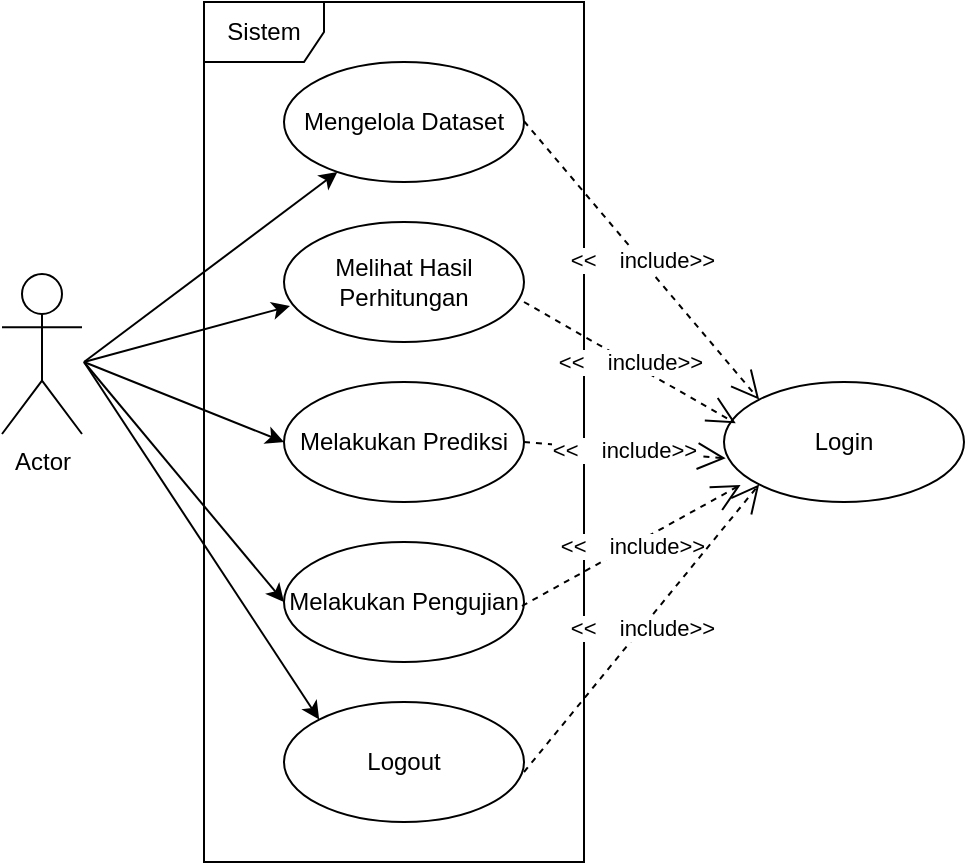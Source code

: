 <mxfile version="24.4.8" type="github" pages="8">
  <diagram id="-I1HoAY3Ckjs4-hwfOFP" name="USE CASE">
    <mxGraphModel dx="1114" dy="686" grid="1" gridSize="10" guides="1" tooltips="1" connect="1" arrows="1" fold="1" page="1" pageScale="1" pageWidth="850" pageHeight="1100" math="0" shadow="0">
      <root>
        <mxCell id="0" />
        <mxCell id="1" parent="0" />
        <mxCell id="XQFFS4-z-xIEc-lus9Jz-1" style="edgeStyle=none;rounded=0;orthogonalLoop=1;jettySize=auto;html=1;" edge="1" parent="1" target="XQFFS4-z-xIEc-lus9Jz-10">
          <mxGeometry relative="1" as="geometry">
            <mxPoint x="220" y="190" as="sourcePoint" />
          </mxGeometry>
        </mxCell>
        <mxCell id="XQFFS4-z-xIEc-lus9Jz-2" style="edgeStyle=none;rounded=0;orthogonalLoop=1;jettySize=auto;html=1;entryX=0;entryY=0.5;entryDx=0;entryDy=0;" edge="1" parent="1" target="XQFFS4-z-xIEc-lus9Jz-12">
          <mxGeometry relative="1" as="geometry">
            <mxPoint x="220" y="190" as="sourcePoint" />
          </mxGeometry>
        </mxCell>
        <mxCell id="XQFFS4-z-xIEc-lus9Jz-3" style="edgeStyle=none;rounded=0;orthogonalLoop=1;jettySize=auto;html=1;entryX=0;entryY=0.5;entryDx=0;entryDy=0;" edge="1" parent="1" target="XQFFS4-z-xIEc-lus9Jz-13">
          <mxGeometry relative="1" as="geometry">
            <mxPoint x="220" y="190" as="sourcePoint" />
          </mxGeometry>
        </mxCell>
        <mxCell id="XQFFS4-z-xIEc-lus9Jz-4" style="edgeStyle=none;rounded=0;orthogonalLoop=1;jettySize=auto;html=1;entryX=0;entryY=0;entryDx=0;entryDy=0;" edge="1" parent="1" target="XQFFS4-z-xIEc-lus9Jz-14">
          <mxGeometry relative="1" as="geometry">
            <mxPoint x="220" y="190" as="sourcePoint" />
          </mxGeometry>
        </mxCell>
        <mxCell id="XQFFS4-z-xIEc-lus9Jz-6" value="Actor" style="shape=umlActor;verticalLabelPosition=bottom;verticalAlign=top;html=1;outlineConnect=0;" vertex="1" parent="1">
          <mxGeometry x="179" y="146" width="40" height="80" as="geometry" />
        </mxCell>
        <mxCell id="XQFFS4-z-xIEc-lus9Jz-10" value="Mengelola Dataset" style="ellipse;whiteSpace=wrap;html=1;" vertex="1" parent="1">
          <mxGeometry x="320" y="40" width="120" height="60" as="geometry" />
        </mxCell>
        <mxCell id="XQFFS4-z-xIEc-lus9Jz-11" value="Melihat Hasil Perhitungan" style="ellipse;whiteSpace=wrap;html=1;" vertex="1" parent="1">
          <mxGeometry x="320" y="120" width="120" height="60" as="geometry" />
        </mxCell>
        <mxCell id="XQFFS4-z-xIEc-lus9Jz-12" value="Melakukan Prediksi" style="ellipse;whiteSpace=wrap;html=1;" vertex="1" parent="1">
          <mxGeometry x="320" y="200" width="120" height="60" as="geometry" />
        </mxCell>
        <mxCell id="XQFFS4-z-xIEc-lus9Jz-13" value="Melakukan Pengujian" style="ellipse;whiteSpace=wrap;html=1;" vertex="1" parent="1">
          <mxGeometry x="320" y="280" width="120" height="60" as="geometry" />
        </mxCell>
        <mxCell id="XQFFS4-z-xIEc-lus9Jz-14" value="Logout" style="ellipse;whiteSpace=wrap;html=1;" vertex="1" parent="1">
          <mxGeometry x="320" y="360" width="120" height="60" as="geometry" />
        </mxCell>
        <mxCell id="XQFFS4-z-xIEc-lus9Jz-15" style="edgeStyle=none;rounded=0;orthogonalLoop=1;jettySize=auto;html=1;entryX=0.025;entryY=0.7;entryDx=0;entryDy=0;entryPerimeter=0;" edge="1" parent="1" target="XQFFS4-z-xIEc-lus9Jz-11">
          <mxGeometry relative="1" as="geometry">
            <mxPoint x="220" y="190" as="sourcePoint" />
          </mxGeometry>
        </mxCell>
        <mxCell id="XQFFS4-z-xIEc-lus9Jz-17" value="Login" style="ellipse;whiteSpace=wrap;html=1;" vertex="1" parent="1">
          <mxGeometry x="540" y="200" width="120" height="60" as="geometry" />
        </mxCell>
        <mxCell id="XQFFS4-z-xIEc-lus9Jz-18" value="Sistem" style="shape=umlFrame;whiteSpace=wrap;html=1;pointerEvents=0;" vertex="1" parent="1">
          <mxGeometry x="280" y="10" width="190" height="430" as="geometry" />
        </mxCell>
        <mxCell id="XQFFS4-z-xIEc-lus9Jz-19" value="&amp;lt;&amp;lt;&lt;span style=&quot;white-space: pre;&quot;&gt;&#x9;&lt;/span&gt;include&amp;gt;&amp;gt;" style="endArrow=open;endSize=12;dashed=1;html=1;rounded=0;entryX=0;entryY=0;entryDx=0;entryDy=0;" edge="1" parent="1" target="XQFFS4-z-xIEc-lus9Jz-17">
          <mxGeometry width="160" relative="1" as="geometry">
            <mxPoint x="440" y="69.58" as="sourcePoint" />
            <mxPoint x="600" y="69.58" as="targetPoint" />
          </mxGeometry>
        </mxCell>
        <mxCell id="XQFFS4-z-xIEc-lus9Jz-20" value="&amp;lt;&amp;lt;&lt;span style=&quot;white-space: pre;&quot;&gt;&#x9;&lt;/span&gt;include&amp;gt;&amp;gt;" style="endArrow=open;endSize=12;dashed=1;html=1;rounded=0;entryX=0.049;entryY=0.344;entryDx=0;entryDy=0;entryPerimeter=0;" edge="1" parent="1" target="XQFFS4-z-xIEc-lus9Jz-17">
          <mxGeometry width="160" relative="1" as="geometry">
            <mxPoint x="440" y="160" as="sourcePoint" />
            <mxPoint x="585" y="319.42" as="targetPoint" />
          </mxGeometry>
        </mxCell>
        <mxCell id="XQFFS4-z-xIEc-lus9Jz-21" value="&amp;lt;&amp;lt;&lt;span style=&quot;white-space: pre;&quot;&gt;&#x9;&lt;/span&gt;include&amp;gt;&amp;gt;" style="endArrow=open;endSize=12;dashed=1;html=1;rounded=0;entryX=0.007;entryY=0.636;entryDx=0;entryDy=0;entryPerimeter=0;" edge="1" parent="1" target="XQFFS4-z-xIEc-lus9Jz-17">
          <mxGeometry width="160" relative="1" as="geometry">
            <mxPoint x="440" y="230" as="sourcePoint" />
            <mxPoint x="556" y="317" as="targetPoint" />
          </mxGeometry>
        </mxCell>
        <mxCell id="XQFFS4-z-xIEc-lus9Jz-22" value="&amp;lt;&amp;lt;&lt;span style=&quot;white-space: pre;&quot;&gt;&#x9;&lt;/span&gt;include&amp;gt;&amp;gt;" style="endArrow=open;endSize=12;dashed=1;html=1;rounded=0;entryX=0.069;entryY=0.858;entryDx=0;entryDy=0;entryPerimeter=0;" edge="1" parent="1" target="XQFFS4-z-xIEc-lus9Jz-17">
          <mxGeometry width="160" relative="1" as="geometry">
            <mxPoint x="439" y="312" as="sourcePoint" />
            <mxPoint x="550" y="346" as="targetPoint" />
          </mxGeometry>
        </mxCell>
        <mxCell id="XQFFS4-z-xIEc-lus9Jz-23" value="&amp;lt;&amp;lt;&lt;span style=&quot;white-space: pre;&quot;&gt;&#x9;&lt;/span&gt;include&amp;gt;&amp;gt;" style="endArrow=open;endSize=12;dashed=1;html=1;rounded=0;entryX=0;entryY=1;entryDx=0;entryDy=0;" edge="1" parent="1" target="XQFFS4-z-xIEc-lus9Jz-17">
          <mxGeometry width="160" relative="1" as="geometry">
            <mxPoint x="440" y="395" as="sourcePoint" />
            <mxPoint x="559" y="360" as="targetPoint" />
          </mxGeometry>
        </mxCell>
      </root>
    </mxGraphModel>
  </diagram>
  <diagram id="G56Ov8Fks9qaqwVjDq04" name="Activity Dataset">
    <mxGraphModel dx="1354" dy="686" grid="1" gridSize="10" guides="1" tooltips="1" connect="1" arrows="1" fold="1" page="1" pageScale="1" pageWidth="850" pageHeight="1100" math="0" shadow="0">
      <root>
        <mxCell id="0" />
        <mxCell id="1" parent="0" />
        <mxCell id="SdE2yzBLfwj23oEHZqF_-1" value="Admin" style="swimlane;whiteSpace=wrap" vertex="1" parent="1">
          <mxGeometry x="160.5" y="128" width="199.5" height="392" as="geometry">
            <mxRectangle x="164.5" y="128" width="90" height="30" as="alternateBounds" />
          </mxGeometry>
        </mxCell>
        <mxCell id="SdE2yzBLfwj23oEHZqF_-2" value="" style="ellipse;shape=startState;fillColor=#000000;strokeColor=#ff0000;" vertex="1" parent="SdE2yzBLfwj23oEHZqF_-1">
          <mxGeometry x="100" y="40" width="30" height="30" as="geometry" />
        </mxCell>
        <mxCell id="SdE2yzBLfwj23oEHZqF_-3" value="" style="edgeStyle=elbowEdgeStyle;elbow=horizontal;verticalAlign=bottom;endArrow=open;endSize=8;strokeColor=#FF0000;endFill=1;rounded=0" edge="1" parent="SdE2yzBLfwj23oEHZqF_-1" source="SdE2yzBLfwj23oEHZqF_-2" target="SdE2yzBLfwj23oEHZqF_-4">
          <mxGeometry x="100" y="40" as="geometry">
            <mxPoint x="115" y="110" as="targetPoint" />
          </mxGeometry>
        </mxCell>
        <mxCell id="SdE2yzBLfwj23oEHZqF_-4" value="Masuk ke &#xa;halaman admin" style="" vertex="1" parent="SdE2yzBLfwj23oEHZqF_-1">
          <mxGeometry x="60" y="110" width="110" height="50" as="geometry" />
        </mxCell>
        <mxCell id="SdE2yzBLfwj23oEHZqF_-5" value="Masuk Menu&#xa;Dataset" style="" vertex="1" parent="SdE2yzBLfwj23oEHZqF_-1">
          <mxGeometry x="60" y="220" width="110" height="50" as="geometry" />
        </mxCell>
        <mxCell id="SdE2yzBLfwj23oEHZqF_-6" value="Input Dataset" style="" vertex="1" parent="SdE2yzBLfwj23oEHZqF_-1">
          <mxGeometry x="60" y="325" width="110" height="50" as="geometry" />
        </mxCell>
        <mxCell id="SdE2yzBLfwj23oEHZqF_-7" value="" style="endArrow=open;strokeColor=#FF0000;endFill=1;rounded=0" edge="1" parent="SdE2yzBLfwj23oEHZqF_-1" source="SdE2yzBLfwj23oEHZqF_-5" target="SdE2yzBLfwj23oEHZqF_-6">
          <mxGeometry relative="1" as="geometry" />
        </mxCell>
        <mxCell id="SdE2yzBLfwj23oEHZqF_-8" value="Sistem" style="swimlane;whiteSpace=wrap" vertex="1" parent="1">
          <mxGeometry x="360" y="128" width="199.5" height="392" as="geometry">
            <mxRectangle x="164.5" y="128" width="90" height="30" as="alternateBounds" />
          </mxGeometry>
        </mxCell>
        <mxCell id="SdE2yzBLfwj23oEHZqF_-9" value="Menampilkan&#xa;halaman dashboard" style="" vertex="1" parent="SdE2yzBLfwj23oEHZqF_-8">
          <mxGeometry x="60" y="110" width="110" height="50" as="geometry" />
        </mxCell>
        <mxCell id="SdE2yzBLfwj23oEHZqF_-10" value="menampilkan data &#xa;dataset terinput" style="" vertex="1" parent="SdE2yzBLfwj23oEHZqF_-8">
          <mxGeometry x="65" y="232" width="110" height="50" as="geometry" />
        </mxCell>
        <mxCell id="SdE2yzBLfwj23oEHZqF_-11" value="" style="endArrow=open;strokeColor=#FF0000;endFill=1;rounded=0" edge="1" parent="SdE2yzBLfwj23oEHZqF_-8" source="SdE2yzBLfwj23oEHZqF_-10">
          <mxGeometry relative="1" as="geometry">
            <mxPoint x="120" y="332" as="targetPoint" />
          </mxGeometry>
        </mxCell>
        <mxCell id="SdE2yzBLfwj23oEHZqF_-12" value="" style="ellipse;html=1;shape=endState;fillColor=#000000;strokeColor=#ff0000;" vertex="1" parent="SdE2yzBLfwj23oEHZqF_-8">
          <mxGeometry x="110" y="337" width="20" height="20" as="geometry" />
        </mxCell>
        <mxCell id="SdE2yzBLfwj23oEHZqF_-13" value="" style="endArrow=open;strokeColor=#FF0000;endFill=1;rounded=0;entryX=0.5;entryY=0;entryDx=0;entryDy=0;" edge="1" parent="1" target="SdE2yzBLfwj23oEHZqF_-5">
          <mxGeometry relative="1" as="geometry">
            <mxPoint x="480" y="290" as="sourcePoint" />
            <mxPoint x="260" y="310" as="targetPoint" />
            <Array as="points">
              <mxPoint x="480" y="320" />
              <mxPoint x="276" y="320" />
            </Array>
          </mxGeometry>
        </mxCell>
        <mxCell id="SdE2yzBLfwj23oEHZqF_-14" value="" style="edgeStyle=elbowEdgeStyle;elbow=horizontal;verticalAlign=bottom;endArrow=open;endSize=8;strokeColor=#FF0000;endFill=1;rounded=0;exitX=1.006;exitY=0.432;exitDx=0;exitDy=0;exitPerimeter=0;entryX=0;entryY=0.44;entryDx=0;entryDy=0;entryPerimeter=0;" edge="1" parent="1">
          <mxGeometry x="100" y="40" as="geometry">
            <mxPoint x="420" y="261" as="targetPoint" />
            <mxPoint x="331.16" y="260.6" as="sourcePoint" />
          </mxGeometry>
        </mxCell>
        <mxCell id="SdE2yzBLfwj23oEHZqF_-15" value="" style="endArrow=open;strokeColor=#FF0000;endFill=1;rounded=0;exitX=1.01;exitY=0.534;exitDx=0;exitDy=0;entryX=0;entryY=0.5;entryDx=0;entryDy=0;exitPerimeter=0;" edge="1" parent="1" source="SdE2yzBLfwj23oEHZqF_-6" target="SdE2yzBLfwj23oEHZqF_-10">
          <mxGeometry relative="1" as="geometry">
            <mxPoint x="285.5" y="408" as="sourcePoint" />
            <mxPoint x="285.5" y="463" as="targetPoint" />
            <Array as="points">
              <mxPoint x="400" y="480" />
              <mxPoint x="400" y="385" />
            </Array>
          </mxGeometry>
        </mxCell>
      </root>
    </mxGraphModel>
  </diagram>
  <diagram name="Activity Perhitungan" id="qkkkA7OwBt-u5T4HLzOf">
    <mxGraphModel dx="1128" dy="572" grid="1" gridSize="10" guides="1" tooltips="1" connect="1" arrows="1" fold="1" page="1" pageScale="1" pageWidth="850" pageHeight="1100" math="0" shadow="0">
      <root>
        <mxCell id="4bBWjOUro-sY2pXZo99H-0" />
        <mxCell id="4bBWjOUro-sY2pXZo99H-1" parent="4bBWjOUro-sY2pXZo99H-0" />
        <mxCell id="4bBWjOUro-sY2pXZo99H-2" value="Admin" style="swimlane;whiteSpace=wrap" vertex="1" parent="4bBWjOUro-sY2pXZo99H-1">
          <mxGeometry x="160.5" y="128" width="199.5" height="352" as="geometry">
            <mxRectangle x="164.5" y="128" width="90" height="30" as="alternateBounds" />
          </mxGeometry>
        </mxCell>
        <mxCell id="4bBWjOUro-sY2pXZo99H-3" value="" style="ellipse;shape=startState;fillColor=#000000;strokeColor=#ff0000;" vertex="1" parent="4bBWjOUro-sY2pXZo99H-2">
          <mxGeometry x="100" y="40" width="30" height="30" as="geometry" />
        </mxCell>
        <mxCell id="4bBWjOUro-sY2pXZo99H-4" value="" style="edgeStyle=elbowEdgeStyle;elbow=horizontal;verticalAlign=bottom;endArrow=open;endSize=8;strokeColor=#FF0000;endFill=1;rounded=0" edge="1" parent="4bBWjOUro-sY2pXZo99H-2" source="4bBWjOUro-sY2pXZo99H-3" target="4bBWjOUro-sY2pXZo99H-5">
          <mxGeometry x="100" y="40" as="geometry">
            <mxPoint x="115" y="110" as="targetPoint" />
          </mxGeometry>
        </mxCell>
        <mxCell id="4bBWjOUro-sY2pXZo99H-5" value="Masuk ke &#xa;halaman admin" style="" vertex="1" parent="4bBWjOUro-sY2pXZo99H-2">
          <mxGeometry x="60" y="110" width="110" height="50" as="geometry" />
        </mxCell>
        <mxCell id="4bBWjOUro-sY2pXZo99H-7" value="Masuk Menu&#xa;Perhitungan" style="" vertex="1" parent="4bBWjOUro-sY2pXZo99H-2">
          <mxGeometry x="60" y="222" width="110" height="50" as="geometry" />
        </mxCell>
        <mxCell id="4bBWjOUro-sY2pXZo99H-9" value="Sistem" style="swimlane;whiteSpace=wrap" vertex="1" parent="4bBWjOUro-sY2pXZo99H-1">
          <mxGeometry x="360" y="128" width="199.5" height="352" as="geometry">
            <mxRectangle x="164.5" y="128" width="90" height="30" as="alternateBounds" />
          </mxGeometry>
        </mxCell>
        <mxCell id="4bBWjOUro-sY2pXZo99H-10" value="Menampilkan&#xa;halaman dashboard" style="" vertex="1" parent="4bBWjOUro-sY2pXZo99H-9">
          <mxGeometry x="60" y="110" width="110" height="50" as="geometry" />
        </mxCell>
        <mxCell id="4bBWjOUro-sY2pXZo99H-11" value="menampilkan data &#xa;dataset terinput" style="" vertex="1" parent="4bBWjOUro-sY2pXZo99H-9">
          <mxGeometry x="65" y="222" width="110" height="50" as="geometry" />
        </mxCell>
        <mxCell id="4bBWjOUro-sY2pXZo99H-12" value="" style="endArrow=open;strokeColor=#FF0000;endFill=1;rounded=0" edge="1" parent="4bBWjOUro-sY2pXZo99H-9" source="4bBWjOUro-sY2pXZo99H-11">
          <mxGeometry relative="1" as="geometry">
            <mxPoint x="120" y="304" as="targetPoint" />
          </mxGeometry>
        </mxCell>
        <mxCell id="4bBWjOUro-sY2pXZo99H-13" value="" style="ellipse;html=1;shape=endState;fillColor=#000000;strokeColor=#ff0000;" vertex="1" parent="4bBWjOUro-sY2pXZo99H-9">
          <mxGeometry x="110" y="309" width="20" height="20" as="geometry" />
        </mxCell>
        <mxCell id="hvT4ZINjaYkxMhEl7d4s-0" value="" style="edgeStyle=elbowEdgeStyle;elbow=horizontal;verticalAlign=bottom;endArrow=open;endSize=8;strokeColor=#FF0000;endFill=1;rounded=0;exitX=1;exitY=0.5;exitDx=0;exitDy=0;entryX=0;entryY=0.44;entryDx=0;entryDy=0;entryPerimeter=0;" edge="1" parent="4bBWjOUro-sY2pXZo99H-9" source="4bBWjOUro-sY2pXZo99H-7">
          <mxGeometry x="-260" y="-88" as="geometry">
            <mxPoint x="64.84" y="247.06" as="targetPoint" />
            <mxPoint x="-24.0" y="246.66" as="sourcePoint" />
          </mxGeometry>
        </mxCell>
        <mxCell id="4bBWjOUro-sY2pXZo99H-14" value="" style="endArrow=open;strokeColor=#FF0000;endFill=1;rounded=0;entryX=0.5;entryY=0;entryDx=0;entryDy=0;" edge="1" parent="4bBWjOUro-sY2pXZo99H-1">
          <mxGeometry relative="1" as="geometry">
            <mxPoint x="480" y="290" as="sourcePoint" />
            <mxPoint x="275.5" y="348" as="targetPoint" />
            <Array as="points">
              <mxPoint x="480" y="320" />
              <mxPoint x="276" y="320" />
            </Array>
          </mxGeometry>
        </mxCell>
        <mxCell id="4bBWjOUro-sY2pXZo99H-15" value="" style="edgeStyle=elbowEdgeStyle;elbow=horizontal;verticalAlign=bottom;endArrow=open;endSize=8;strokeColor=#FF0000;endFill=1;rounded=0;exitX=1.006;exitY=0.432;exitDx=0;exitDy=0;exitPerimeter=0;entryX=0;entryY=0.44;entryDx=0;entryDy=0;entryPerimeter=0;" edge="1" parent="4bBWjOUro-sY2pXZo99H-1">
          <mxGeometry x="100" y="40" as="geometry">
            <mxPoint x="420" y="261" as="targetPoint" />
            <mxPoint x="331.16" y="260.6" as="sourcePoint" />
          </mxGeometry>
        </mxCell>
      </root>
    </mxGraphModel>
  </diagram>
  <diagram name="Activity Prediksi" id="muwt4uI_w8J_vjEaADBg">
    <mxGraphModel dx="1354" dy="686" grid="1" gridSize="10" guides="1" tooltips="1" connect="1" arrows="1" fold="1" page="1" pageScale="1" pageWidth="850" pageHeight="1100" math="0" shadow="0">
      <root>
        <mxCell id="szD8IzGI-gbUFyGMUZFk-0" />
        <mxCell id="szD8IzGI-gbUFyGMUZFk-1" parent="szD8IzGI-gbUFyGMUZFk-0" />
        <mxCell id="szD8IzGI-gbUFyGMUZFk-2" value="Admin" style="swimlane;whiteSpace=wrap" vertex="1" parent="szD8IzGI-gbUFyGMUZFk-1">
          <mxGeometry x="160.5" y="128" width="199.5" height="392" as="geometry">
            <mxRectangle x="164.5" y="128" width="90" height="30" as="alternateBounds" />
          </mxGeometry>
        </mxCell>
        <mxCell id="szD8IzGI-gbUFyGMUZFk-3" value="" style="ellipse;shape=startState;fillColor=#000000;strokeColor=#ff0000;" vertex="1" parent="szD8IzGI-gbUFyGMUZFk-2">
          <mxGeometry x="100" y="40" width="30" height="30" as="geometry" />
        </mxCell>
        <mxCell id="szD8IzGI-gbUFyGMUZFk-4" value="" style="edgeStyle=elbowEdgeStyle;elbow=horizontal;verticalAlign=bottom;endArrow=open;endSize=8;strokeColor=#FF0000;endFill=1;rounded=0" edge="1" parent="szD8IzGI-gbUFyGMUZFk-2" source="szD8IzGI-gbUFyGMUZFk-3" target="szD8IzGI-gbUFyGMUZFk-5">
          <mxGeometry x="100" y="40" as="geometry">
            <mxPoint x="115" y="110" as="targetPoint" />
          </mxGeometry>
        </mxCell>
        <mxCell id="szD8IzGI-gbUFyGMUZFk-5" value="Masuk ke &#xa;halaman admin" style="" vertex="1" parent="szD8IzGI-gbUFyGMUZFk-2">
          <mxGeometry x="60" y="110" width="110" height="50" as="geometry" />
        </mxCell>
        <mxCell id="szD8IzGI-gbUFyGMUZFk-6" value="Masuk Menu&#xa;Prediksi" style="" vertex="1" parent="szD8IzGI-gbUFyGMUZFk-2">
          <mxGeometry x="60" y="220" width="110" height="50" as="geometry" />
        </mxCell>
        <mxCell id="szD8IzGI-gbUFyGMUZFk-7" value="Input Periode" style="" vertex="1" parent="szD8IzGI-gbUFyGMUZFk-2">
          <mxGeometry x="60" y="325" width="110" height="50" as="geometry" />
        </mxCell>
        <mxCell id="szD8IzGI-gbUFyGMUZFk-8" value="" style="endArrow=open;strokeColor=#FF0000;endFill=1;rounded=0" edge="1" parent="szD8IzGI-gbUFyGMUZFk-2" source="szD8IzGI-gbUFyGMUZFk-6" target="szD8IzGI-gbUFyGMUZFk-7">
          <mxGeometry relative="1" as="geometry" />
        </mxCell>
        <mxCell id="szD8IzGI-gbUFyGMUZFk-9" value="Sistem" style="swimlane;whiteSpace=wrap" vertex="1" parent="szD8IzGI-gbUFyGMUZFk-1">
          <mxGeometry x="360" y="128" width="199.5" height="392" as="geometry">
            <mxRectangle x="164.5" y="128" width="90" height="30" as="alternateBounds" />
          </mxGeometry>
        </mxCell>
        <mxCell id="szD8IzGI-gbUFyGMUZFk-10" value="Menampilkan&#xa;halaman dashboard" style="" vertex="1" parent="szD8IzGI-gbUFyGMUZFk-9">
          <mxGeometry x="60" y="110" width="110" height="50" as="geometry" />
        </mxCell>
        <mxCell id="szD8IzGI-gbUFyGMUZFk-11" value="Menampilkan&#xa;Hasil Prediksi" style="" vertex="1" parent="szD8IzGI-gbUFyGMUZFk-9">
          <mxGeometry x="65" y="232" width="110" height="50" as="geometry" />
        </mxCell>
        <mxCell id="szD8IzGI-gbUFyGMUZFk-12" value="" style="endArrow=open;strokeColor=#FF0000;endFill=1;rounded=0" edge="1" parent="szD8IzGI-gbUFyGMUZFk-9" source="szD8IzGI-gbUFyGMUZFk-11">
          <mxGeometry relative="1" as="geometry">
            <mxPoint x="120" y="332" as="targetPoint" />
          </mxGeometry>
        </mxCell>
        <mxCell id="szD8IzGI-gbUFyGMUZFk-13" value="" style="ellipse;html=1;shape=endState;fillColor=#000000;strokeColor=#ff0000;" vertex="1" parent="szD8IzGI-gbUFyGMUZFk-9">
          <mxGeometry x="110" y="337" width="20" height="20" as="geometry" />
        </mxCell>
        <mxCell id="szD8IzGI-gbUFyGMUZFk-14" value="" style="endArrow=open;strokeColor=#FF0000;endFill=1;rounded=0;entryX=0.5;entryY=0;entryDx=0;entryDy=0;" edge="1" parent="szD8IzGI-gbUFyGMUZFk-1" target="szD8IzGI-gbUFyGMUZFk-6">
          <mxGeometry relative="1" as="geometry">
            <mxPoint x="480" y="290" as="sourcePoint" />
            <mxPoint x="260" y="310" as="targetPoint" />
            <Array as="points">
              <mxPoint x="480" y="320" />
              <mxPoint x="276" y="320" />
            </Array>
          </mxGeometry>
        </mxCell>
        <mxCell id="szD8IzGI-gbUFyGMUZFk-15" value="" style="edgeStyle=elbowEdgeStyle;elbow=horizontal;verticalAlign=bottom;endArrow=open;endSize=8;strokeColor=#FF0000;endFill=1;rounded=0;exitX=1.006;exitY=0.432;exitDx=0;exitDy=0;exitPerimeter=0;entryX=0;entryY=0.44;entryDx=0;entryDy=0;entryPerimeter=0;" edge="1" parent="szD8IzGI-gbUFyGMUZFk-1">
          <mxGeometry x="100" y="40" as="geometry">
            <mxPoint x="420" y="261" as="targetPoint" />
            <mxPoint x="331.16" y="260.6" as="sourcePoint" />
          </mxGeometry>
        </mxCell>
        <mxCell id="szD8IzGI-gbUFyGMUZFk-16" value="" style="endArrow=open;strokeColor=#FF0000;endFill=1;rounded=0;exitX=1.01;exitY=0.534;exitDx=0;exitDy=0;entryX=0;entryY=0.5;entryDx=0;entryDy=0;exitPerimeter=0;" edge="1" parent="szD8IzGI-gbUFyGMUZFk-1" source="szD8IzGI-gbUFyGMUZFk-7" target="szD8IzGI-gbUFyGMUZFk-11">
          <mxGeometry relative="1" as="geometry">
            <mxPoint x="285.5" y="408" as="sourcePoint" />
            <mxPoint x="285.5" y="463" as="targetPoint" />
            <Array as="points">
              <mxPoint x="400" y="480" />
              <mxPoint x="400" y="385" />
            </Array>
          </mxGeometry>
        </mxCell>
      </root>
    </mxGraphModel>
  </diagram>
  <diagram name="Activity Pengujian" id="uWvYkyYuLnaCy7pVnTQP">
    <mxGraphModel dx="1354" dy="686" grid="1" gridSize="10" guides="1" tooltips="1" connect="1" arrows="1" fold="1" page="1" pageScale="1" pageWidth="850" pageHeight="1100" math="0" shadow="0">
      <root>
        <mxCell id="4KUZXzNGoTsXKYdKc4pu-0" />
        <mxCell id="4KUZXzNGoTsXKYdKc4pu-1" parent="4KUZXzNGoTsXKYdKc4pu-0" />
        <mxCell id="4KUZXzNGoTsXKYdKc4pu-2" value="Admin" style="swimlane;whiteSpace=wrap" vertex="1" parent="4KUZXzNGoTsXKYdKc4pu-1">
          <mxGeometry x="160.5" y="128" width="199.5" height="392" as="geometry">
            <mxRectangle x="164.5" y="128" width="90" height="30" as="alternateBounds" />
          </mxGeometry>
        </mxCell>
        <mxCell id="4KUZXzNGoTsXKYdKc4pu-3" value="" style="ellipse;shape=startState;fillColor=#000000;strokeColor=#ff0000;" vertex="1" parent="4KUZXzNGoTsXKYdKc4pu-2">
          <mxGeometry x="100" y="40" width="30" height="30" as="geometry" />
        </mxCell>
        <mxCell id="4KUZXzNGoTsXKYdKc4pu-4" value="" style="edgeStyle=elbowEdgeStyle;elbow=horizontal;verticalAlign=bottom;endArrow=open;endSize=8;strokeColor=#FF0000;endFill=1;rounded=0" edge="1" parent="4KUZXzNGoTsXKYdKc4pu-2" source="4KUZXzNGoTsXKYdKc4pu-3" target="4KUZXzNGoTsXKYdKc4pu-5">
          <mxGeometry x="100" y="40" as="geometry">
            <mxPoint x="115" y="110" as="targetPoint" />
          </mxGeometry>
        </mxCell>
        <mxCell id="4KUZXzNGoTsXKYdKc4pu-5" value="Masuk ke &#xa;halaman admin" style="" vertex="1" parent="4KUZXzNGoTsXKYdKc4pu-2">
          <mxGeometry x="60" y="110" width="110" height="50" as="geometry" />
        </mxCell>
        <mxCell id="4KUZXzNGoTsXKYdKc4pu-6" value="Masuk Menu&#xa;Pengujian" style="" vertex="1" parent="4KUZXzNGoTsXKYdKc4pu-2">
          <mxGeometry x="60" y="220" width="110" height="50" as="geometry" />
        </mxCell>
        <mxCell id="4KUZXzNGoTsXKYdKc4pu-7" value="Input Presentase&#xa;Datasets" style="" vertex="1" parent="4KUZXzNGoTsXKYdKc4pu-2">
          <mxGeometry x="60" y="325" width="110" height="50" as="geometry" />
        </mxCell>
        <mxCell id="4KUZXzNGoTsXKYdKc4pu-8" value="" style="endArrow=open;strokeColor=#FF0000;endFill=1;rounded=0" edge="1" parent="4KUZXzNGoTsXKYdKc4pu-2" source="4KUZXzNGoTsXKYdKc4pu-6" target="4KUZXzNGoTsXKYdKc4pu-7">
          <mxGeometry relative="1" as="geometry" />
        </mxCell>
        <mxCell id="4KUZXzNGoTsXKYdKc4pu-9" value="Sistem" style="swimlane;whiteSpace=wrap" vertex="1" parent="4KUZXzNGoTsXKYdKc4pu-1">
          <mxGeometry x="360" y="128" width="199.5" height="392" as="geometry">
            <mxRectangle x="164.5" y="128" width="90" height="30" as="alternateBounds" />
          </mxGeometry>
        </mxCell>
        <mxCell id="4KUZXzNGoTsXKYdKc4pu-10" value="Menampilkan&#xa;halaman dashboard" style="" vertex="1" parent="4KUZXzNGoTsXKYdKc4pu-9">
          <mxGeometry x="60" y="110" width="110" height="50" as="geometry" />
        </mxCell>
        <mxCell id="4KUZXzNGoTsXKYdKc4pu-11" value="Menampilkan&#xa;Hasil Pengujian" style="" vertex="1" parent="4KUZXzNGoTsXKYdKc4pu-9">
          <mxGeometry x="65" y="232" width="110" height="50" as="geometry" />
        </mxCell>
        <mxCell id="4KUZXzNGoTsXKYdKc4pu-12" value="" style="endArrow=open;strokeColor=#FF0000;endFill=1;rounded=0" edge="1" parent="4KUZXzNGoTsXKYdKc4pu-9" source="4KUZXzNGoTsXKYdKc4pu-11">
          <mxGeometry relative="1" as="geometry">
            <mxPoint x="120" y="332" as="targetPoint" />
          </mxGeometry>
        </mxCell>
        <mxCell id="4KUZXzNGoTsXKYdKc4pu-13" value="" style="ellipse;html=1;shape=endState;fillColor=#000000;strokeColor=#ff0000;" vertex="1" parent="4KUZXzNGoTsXKYdKc4pu-9">
          <mxGeometry x="110" y="337" width="20" height="20" as="geometry" />
        </mxCell>
        <mxCell id="4KUZXzNGoTsXKYdKc4pu-14" value="" style="endArrow=open;strokeColor=#FF0000;endFill=1;rounded=0;entryX=0.5;entryY=0;entryDx=0;entryDy=0;" edge="1" parent="4KUZXzNGoTsXKYdKc4pu-1" target="4KUZXzNGoTsXKYdKc4pu-6">
          <mxGeometry relative="1" as="geometry">
            <mxPoint x="480" y="290" as="sourcePoint" />
            <mxPoint x="260" y="310" as="targetPoint" />
            <Array as="points">
              <mxPoint x="480" y="320" />
              <mxPoint x="276" y="320" />
            </Array>
          </mxGeometry>
        </mxCell>
        <mxCell id="4KUZXzNGoTsXKYdKc4pu-15" value="" style="edgeStyle=elbowEdgeStyle;elbow=horizontal;verticalAlign=bottom;endArrow=open;endSize=8;strokeColor=#FF0000;endFill=1;rounded=0;exitX=1.006;exitY=0.432;exitDx=0;exitDy=0;exitPerimeter=0;entryX=0;entryY=0.44;entryDx=0;entryDy=0;entryPerimeter=0;" edge="1" parent="4KUZXzNGoTsXKYdKc4pu-1">
          <mxGeometry x="100" y="40" as="geometry">
            <mxPoint x="420" y="261" as="targetPoint" />
            <mxPoint x="331.16" y="260.6" as="sourcePoint" />
          </mxGeometry>
        </mxCell>
        <mxCell id="4KUZXzNGoTsXKYdKc4pu-16" value="" style="endArrow=open;strokeColor=#FF0000;endFill=1;rounded=0;exitX=1.01;exitY=0.534;exitDx=0;exitDy=0;entryX=0;entryY=0.5;entryDx=0;entryDy=0;exitPerimeter=0;" edge="1" parent="4KUZXzNGoTsXKYdKc4pu-1" source="4KUZXzNGoTsXKYdKc4pu-7" target="4KUZXzNGoTsXKYdKc4pu-11">
          <mxGeometry relative="1" as="geometry">
            <mxPoint x="285.5" y="408" as="sourcePoint" />
            <mxPoint x="285.5" y="463" as="targetPoint" />
            <Array as="points">
              <mxPoint x="400" y="480" />
              <mxPoint x="400" y="385" />
            </Array>
          </mxGeometry>
        </mxCell>
      </root>
    </mxGraphModel>
  </diagram>
  <diagram id="PMFgYDd3pa7s7xpGsSH_" name="Squence Datasets">
    <mxGraphModel dx="768" dy="473" grid="1" gridSize="10" guides="1" tooltips="1" connect="1" arrows="1" fold="1" page="1" pageScale="1" pageWidth="850" pageHeight="1100" math="0" shadow="0">
      <root>
        <mxCell id="0" />
        <mxCell id="1" parent="0" />
        <mxCell id="zX2zNpAvw_L7T8zu0vTI-1" value="" style="shape=umlLifeline;perimeter=lifelinePerimeter;whiteSpace=wrap;html=1;container=1;dropTarget=0;collapsible=0;recursiveResize=0;outlineConnect=0;portConstraint=eastwest;newEdgeStyle={&quot;curved&quot;:0,&quot;rounded&quot;:0};participant=umlBoundary;" vertex="1" parent="1">
          <mxGeometry x="335" y="120" width="50" height="300" as="geometry" />
        </mxCell>
        <mxCell id="zX2zNpAvw_L7T8zu0vTI-2" value="" style="html=1;points=[[0,0,0,0,5],[0,1,0,0,-5],[1,0,0,0,5],[1,1,0,0,-5]];perimeter=orthogonalPerimeter;outlineConnect=0;targetShapes=umlLifeline;portConstraint=eastwest;newEdgeStyle={&quot;curved&quot;:0,&quot;rounded&quot;:0};" vertex="1" parent="zX2zNpAvw_L7T8zu0vTI-1">
          <mxGeometry x="20" y="80" width="10" height="220" as="geometry" />
        </mxCell>
        <mxCell id="zX2zNpAvw_L7T8zu0vTI-3" value="" style="shape=umlLifeline;perimeter=lifelinePerimeter;whiteSpace=wrap;html=1;container=1;dropTarget=0;collapsible=0;recursiveResize=0;outlineConnect=0;portConstraint=eastwest;newEdgeStyle={&quot;curved&quot;:0,&quot;rounded&quot;:0};participant=umlControl;" vertex="1" parent="1">
          <mxGeometry x="460" y="119" width="40" height="300" as="geometry" />
        </mxCell>
        <mxCell id="zX2zNpAvw_L7T8zu0vTI-4" value="" style="html=1;points=[[0,0,0,0,5],[0,1,0,0,-5],[1,0,0,0,5],[1,1,0,0,-5]];perimeter=orthogonalPerimeter;outlineConnect=0;targetShapes=umlLifeline;portConstraint=eastwest;newEdgeStyle={&quot;curved&quot;:0,&quot;rounded&quot;:0};" vertex="1" parent="zX2zNpAvw_L7T8zu0vTI-3">
          <mxGeometry x="15" y="92" width="10" height="29" as="geometry" />
        </mxCell>
        <mxCell id="zX2zNpAvw_L7T8zu0vTI-5" style="edgeStyle=none;rounded=0;orthogonalLoop=1;jettySize=auto;html=1;curved=0;" edge="1" parent="zX2zNpAvw_L7T8zu0vTI-3" source="zX2zNpAvw_L7T8zu0vTI-6" target="zX2zNpAvw_L7T8zu0vTI-3">
          <mxGeometry relative="1" as="geometry" />
        </mxCell>
        <mxCell id="zX2zNpAvw_L7T8zu0vTI-6" value="" style="html=1;points=[[0,0,0,0,5],[0,1,0,0,-5],[1,0,0,0,5],[1,1,0,0,-5]];perimeter=orthogonalPerimeter;outlineConnect=0;targetShapes=umlLifeline;portConstraint=eastwest;newEdgeStyle={&quot;curved&quot;:0,&quot;rounded&quot;:0};" vertex="1" parent="zX2zNpAvw_L7T8zu0vTI-3">
          <mxGeometry x="15" y="130.5" width="10" height="29.5" as="geometry" />
        </mxCell>
        <mxCell id="zX2zNpAvw_L7T8zu0vTI-7" value="" style="html=1;points=[[0,0,0,0,5],[0,1,0,0,-5],[1,0,0,0,5],[1,1,0,0,-5]];perimeter=orthogonalPerimeter;outlineConnect=0;targetShapes=umlLifeline;portConstraint=eastwest;newEdgeStyle={&quot;curved&quot;:0,&quot;rounded&quot;:0};" vertex="1" parent="zX2zNpAvw_L7T8zu0vTI-3">
          <mxGeometry x="15" y="182" width="10" height="18" as="geometry" />
        </mxCell>
        <mxCell id="zX2zNpAvw_L7T8zu0vTI-33" value="" style="html=1;points=[[0,0,0,0,5],[0,1,0,0,-5],[1,0,0,0,5],[1,1,0,0,-5]];perimeter=orthogonalPerimeter;outlineConnect=0;targetShapes=umlLifeline;portConstraint=eastwest;newEdgeStyle={&quot;curved&quot;:0,&quot;rounded&quot;:0};" vertex="1" parent="zX2zNpAvw_L7T8zu0vTI-3">
          <mxGeometry x="15" y="221" width="10" height="59" as="geometry" />
        </mxCell>
        <mxCell id="zX2zNpAvw_L7T8zu0vTI-8" value="" style="shape=umlLifeline;perimeter=lifelinePerimeter;whiteSpace=wrap;html=1;container=1;dropTarget=0;collapsible=0;recursiveResize=0;outlineConnect=0;portConstraint=eastwest;newEdgeStyle={&quot;curved&quot;:0,&quot;rounded&quot;:0};participant=umlBoundary;" vertex="1" parent="1">
          <mxGeometry x="575" y="119" width="50" height="300" as="geometry" />
        </mxCell>
        <mxCell id="zX2zNpAvw_L7T8zu0vTI-9" value="" style="html=1;points=[[0,0,0,0,5],[0,1,0,0,-5],[1,0,0,0,5],[1,1,0,0,-5]];perimeter=orthogonalPerimeter;outlineConnect=0;targetShapes=umlLifeline;portConstraint=eastwest;newEdgeStyle={&quot;curved&quot;:0,&quot;rounded&quot;:0};" vertex="1" parent="zX2zNpAvw_L7T8zu0vTI-8">
          <mxGeometry x="20" y="111" width="10" height="10" as="geometry" />
        </mxCell>
        <mxCell id="zX2zNpAvw_L7T8zu0vTI-10" value="" style="html=1;points=[[0,0,0,0,5],[0,1,0,0,-5],[1,0,0,0,5],[1,1,0,0,-5]];perimeter=orthogonalPerimeter;outlineConnect=0;targetShapes=umlLifeline;portConstraint=eastwest;newEdgeStyle={&quot;curved&quot;:0,&quot;rounded&quot;:0};" vertex="1" parent="zX2zNpAvw_L7T8zu0vTI-8">
          <mxGeometry x="20" y="160" width="10" height="10" as="geometry" />
        </mxCell>
        <mxCell id="zX2zNpAvw_L7T8zu0vTI-11" value="" style="html=1;points=[[0,0,0,0,5],[0,1,0,0,-5],[1,0,0,0,5],[1,1,0,0,-5]];perimeter=orthogonalPerimeter;outlineConnect=0;targetShapes=umlLifeline;portConstraint=eastwest;newEdgeStyle={&quot;curved&quot;:0,&quot;rounded&quot;:0};" vertex="1" parent="zX2zNpAvw_L7T8zu0vTI-8">
          <mxGeometry x="20" y="201" width="10" height="18" as="geometry" />
        </mxCell>
        <mxCell id="zX2zNpAvw_L7T8zu0vTI-42" value="" style="html=1;points=[[0,0,0,0,5],[0,1,0,0,-5],[1,0,0,0,5],[1,1,0,0,-5]];perimeter=orthogonalPerimeter;outlineConnect=0;targetShapes=umlLifeline;portConstraint=eastwest;newEdgeStyle={&quot;curved&quot;:0,&quot;rounded&quot;:0};" vertex="1" parent="zX2zNpAvw_L7T8zu0vTI-8">
          <mxGeometry x="20" y="251" width="10" height="18" as="geometry" />
        </mxCell>
        <mxCell id="zX2zNpAvw_L7T8zu0vTI-12" value="" style="shape=umlLifeline;perimeter=lifelinePerimeter;whiteSpace=wrap;html=1;container=1;dropTarget=0;collapsible=0;recursiveResize=0;outlineConnect=0;portConstraint=eastwest;newEdgeStyle={&quot;curved&quot;:0,&quot;rounded&quot;:0};participant=umlActor;" vertex="1" parent="1">
          <mxGeometry x="230" y="120" width="20" height="300" as="geometry" />
        </mxCell>
        <mxCell id="zX2zNpAvw_L7T8zu0vTI-13" value="" style="html=1;points=[[0,0,0,0,5],[0,1,0,0,-5],[1,0,0,0,5],[1,1,0,0,-5]];perimeter=orthogonalPerimeter;outlineConnect=0;targetShapes=umlLifeline;portConstraint=eastwest;newEdgeStyle={&quot;curved&quot;:0,&quot;rounded&quot;:0};" vertex="1" parent="zX2zNpAvw_L7T8zu0vTI-12">
          <mxGeometry x="5" y="60" width="10" height="240" as="geometry" />
        </mxCell>
        <mxCell id="zX2zNpAvw_L7T8zu0vTI-14" style="edgeStyle=none;rounded=0;orthogonalLoop=1;jettySize=auto;html=1;curved=0;" edge="1" parent="1" target="zX2zNpAvw_L7T8zu0vTI-2">
          <mxGeometry relative="1" as="geometry">
            <mxPoint x="359.5" y="201" as="targetPoint" />
            <mxPoint x="245" y="201" as="sourcePoint" />
          </mxGeometry>
        </mxCell>
        <mxCell id="zX2zNpAvw_L7T8zu0vTI-15" style="edgeStyle=none;rounded=0;orthogonalLoop=1;jettySize=auto;html=1;curved=0;" edge="1" parent="1" source="zX2zNpAvw_L7T8zu0vTI-2" target="zX2zNpAvw_L7T8zu0vTI-4">
          <mxGeometry relative="1" as="geometry">
            <Array as="points">
              <mxPoint x="420" y="210" />
            </Array>
          </mxGeometry>
        </mxCell>
        <mxCell id="zX2zNpAvw_L7T8zu0vTI-16" style="edgeStyle=none;rounded=0;orthogonalLoop=1;jettySize=auto;html=1;curved=0;" edge="1" parent="1">
          <mxGeometry relative="1" as="geometry">
            <mxPoint x="365" y="251" as="sourcePoint" />
            <mxPoint x="475" y="251" as="targetPoint" />
          </mxGeometry>
        </mxCell>
        <mxCell id="zX2zNpAvw_L7T8zu0vTI-17" style="edgeStyle=none;rounded=0;orthogonalLoop=1;jettySize=auto;html=1;curved=0;" edge="1" parent="1">
          <mxGeometry relative="1" as="geometry">
            <mxPoint x="365" y="301" as="sourcePoint" />
            <mxPoint x="475" y="301" as="targetPoint" />
          </mxGeometry>
        </mxCell>
        <mxCell id="zX2zNpAvw_L7T8zu0vTI-18" style="edgeStyle=none;rounded=0;orthogonalLoop=1;jettySize=auto;html=1;curved=0;" edge="1" parent="1" source="zX2zNpAvw_L7T8zu0vTI-4" target="zX2zNpAvw_L7T8zu0vTI-9">
          <mxGeometry relative="1" as="geometry" />
        </mxCell>
        <mxCell id="zX2zNpAvw_L7T8zu0vTI-19" style="edgeStyle=none;rounded=0;orthogonalLoop=1;jettySize=auto;html=1;curved=0;" edge="1" parent="1" source="zX2zNpAvw_L7T8zu0vTI-6" target="zX2zNpAvw_L7T8zu0vTI-10">
          <mxGeometry relative="1" as="geometry" />
        </mxCell>
        <mxCell id="zX2zNpAvw_L7T8zu0vTI-20" style="edgeStyle=none;rounded=0;orthogonalLoop=1;jettySize=auto;html=1;curved=0;" edge="1" parent="1" source="zX2zNpAvw_L7T8zu0vTI-7" target="zX2zNpAvw_L7T8zu0vTI-11">
          <mxGeometry relative="1" as="geometry" />
        </mxCell>
        <mxCell id="zX2zNpAvw_L7T8zu0vTI-21" style="edgeStyle=none;rounded=0;orthogonalLoop=1;jettySize=auto;html=1;curved=0;" edge="1" parent="1" source="zX2zNpAvw_L7T8zu0vTI-11" target="zX2zNpAvw_L7T8zu0vTI-2">
          <mxGeometry relative="1" as="geometry">
            <mxPoint x="595" y="340" as="sourcePoint" />
            <mxPoint x="365" y="340" as="targetPoint" />
          </mxGeometry>
        </mxCell>
        <mxCell id="zX2zNpAvw_L7T8zu0vTI-22" value="Admin" style="text;html=1;align=center;verticalAlign=middle;whiteSpace=wrap;rounded=0;" vertex="1" parent="1">
          <mxGeometry x="215" y="160" width="50" height="20" as="geometry" />
        </mxCell>
        <mxCell id="zX2zNpAvw_L7T8zu0vTI-23" value="Halaman Dataset" style="text;html=1;align=center;verticalAlign=middle;whiteSpace=wrap;rounded=0;" vertex="1" parent="1">
          <mxGeometry x="312.5" y="160" width="95" height="20" as="geometry" />
        </mxCell>
        <mxCell id="zX2zNpAvw_L7T8zu0vTI-24" value="Aksi" style="text;html=1;align=center;verticalAlign=middle;whiteSpace=wrap;rounded=0;" vertex="1" parent="1">
          <mxGeometry x="432.5" y="160" width="95" height="20" as="geometry" />
        </mxCell>
        <mxCell id="zX2zNpAvw_L7T8zu0vTI-25" value="Tabel&amp;nbsp;&lt;span style=&quot;font-size: 10px;&quot;&gt;Dataset&amp;nbsp;&lt;/span&gt;" style="text;html=1;align=center;verticalAlign=middle;whiteSpace=wrap;rounded=0;" vertex="1" parent="1">
          <mxGeometry x="552.5" y="160" width="95" height="20" as="geometry" />
        </mxCell>
        <mxCell id="zX2zNpAvw_L7T8zu0vTI-26" value="Tambah Dataset()" style="text;html=1;align=center;verticalAlign=middle;whiteSpace=wrap;rounded=0;fontSize=10;" vertex="1" parent="1">
          <mxGeometry x="359" y="193" width="115" height="20" as="geometry" />
        </mxCell>
        <mxCell id="zX2zNpAvw_L7T8zu0vTI-27" value="Edit&lt;span style=&quot;background-color: initial; font-size: 10px;&quot;&gt;&amp;nbsp;Dataset ()&lt;/span&gt;" style="text;html=1;align=center;verticalAlign=middle;whiteSpace=wrap;rounded=0;fontSize=10;" vertex="1" parent="1">
          <mxGeometry x="359" y="241" width="115" height="7" as="geometry" />
        </mxCell>
        <mxCell id="zX2zNpAvw_L7T8zu0vTI-28" value="&lt;span style=&quot;background-color: initial; font-size: 10px;&quot;&gt;Hapus&amp;nbsp;&lt;/span&gt;Dataset&amp;nbsp;&lt;span style=&quot;background-color: initial; font-size: 10px;&quot;&gt;()&lt;/span&gt;" style="text;html=1;align=center;verticalAlign=middle;whiteSpace=wrap;rounded=0;fontSize=10;" vertex="1" parent="1">
          <mxGeometry x="365" y="283" width="115" height="20" as="geometry" />
        </mxCell>
        <mxCell id="zX2zNpAvw_L7T8zu0vTI-29" value="Berhasil Hapus" style="text;html=1;align=center;verticalAlign=middle;whiteSpace=wrap;rounded=0;fontSize=10;fontStyle=2" vertex="1" parent="1">
          <mxGeometry x="370" y="317" width="115" height="10" as="geometry" />
        </mxCell>
        <mxCell id="zX2zNpAvw_L7T8zu0vTI-30" value="&lt;span style=&quot;background-color: initial; font-size: 10px;&quot;&gt;Tambah ()&lt;/span&gt;" style="text;html=1;align=center;verticalAlign=middle;whiteSpace=wrap;rounded=0;fontSize=10;" vertex="1" parent="1">
          <mxGeometry x="485" y="212" width="115" height="20" as="geometry" />
        </mxCell>
        <mxCell id="zX2zNpAvw_L7T8zu0vTI-31" value="&lt;span style=&quot;background-color: initial; font-size: 10px;&quot;&gt;Edit()&lt;/span&gt;" style="text;html=1;align=center;verticalAlign=middle;whiteSpace=wrap;rounded=0;fontSize=10;" vertex="1" parent="1">
          <mxGeometry x="480" y="265.5" width="115" height="7" as="geometry" />
        </mxCell>
        <mxCell id="zX2zNpAvw_L7T8zu0vTI-32" value="&lt;span style=&quot;background-color: initial; font-size: 10px;&quot;&gt;Hapus()&lt;/span&gt;" style="text;html=1;align=center;verticalAlign=middle;whiteSpace=wrap;rounded=0;fontSize=10;" vertex="1" parent="1">
          <mxGeometry x="480" y="301" width="115" height="20" as="geometry" />
        </mxCell>
        <mxCell id="zX2zNpAvw_L7T8zu0vTI-35" value="return" style="html=1;verticalAlign=bottom;endArrow=open;dashed=1;endSize=8;curved=0;rounded=0;exitX=0;exitY=1;exitDx=0;exitDy=-5;" edge="1" parent="1">
          <mxGeometry relative="1" as="geometry">
            <mxPoint x="365" y="369" as="targetPoint" />
            <mxPoint x="475" y="369" as="sourcePoint" />
          </mxGeometry>
        </mxCell>
        <mxCell id="zX2zNpAvw_L7T8zu0vTI-36" style="edgeStyle=none;rounded=0;orthogonalLoop=1;jettySize=auto;html=1;curved=0;" edge="1" parent="1">
          <mxGeometry relative="1" as="geometry">
            <mxPoint x="365" y="350" as="sourcePoint" />
            <mxPoint x="475" y="350" as="targetPoint" />
          </mxGeometry>
        </mxCell>
        <mxCell id="zX2zNpAvw_L7T8zu0vTI-37" value="Download Tema .xlsx" style="text;html=1;align=center;verticalAlign=middle;whiteSpace=wrap;rounded=0;fontSize=10;" vertex="1" parent="1">
          <mxGeometry x="359" y="340" width="115" height="7" as="geometry" />
        </mxCell>
        <mxCell id="zX2zNpAvw_L7T8zu0vTI-38" style="edgeStyle=none;rounded=0;orthogonalLoop=1;jettySize=auto;html=1;curved=0;" edge="1" parent="1">
          <mxGeometry relative="1" as="geometry">
            <mxPoint x="365" y="390" as="sourcePoint" />
            <mxPoint x="475" y="390" as="targetPoint" />
          </mxGeometry>
        </mxCell>
        <mxCell id="zX2zNpAvw_L7T8zu0vTI-39" value="Upload()" style="text;html=1;align=center;verticalAlign=middle;whiteSpace=wrap;rounded=0;fontSize=10;" vertex="1" parent="1">
          <mxGeometry x="359" y="380" width="115" height="7" as="geometry" />
        </mxCell>
        <mxCell id="zX2zNpAvw_L7T8zu0vTI-40" style="edgeStyle=none;rounded=0;orthogonalLoop=1;jettySize=auto;html=1;curved=0;" edge="1" parent="1" source="zX2zNpAvw_L7T8zu0vTI-33" target="zX2zNpAvw_L7T8zu0vTI-42">
          <mxGeometry relative="1" as="geometry">
            <mxPoint x="486" y="386.6" as="sourcePoint" />
            <mxPoint x="596" y="386.6" as="targetPoint" />
          </mxGeometry>
        </mxCell>
        <mxCell id="zX2zNpAvw_L7T8zu0vTI-41" value="Tambah()" style="text;html=1;align=center;verticalAlign=middle;whiteSpace=wrap;rounded=0;fontSize=10;" vertex="1" parent="1">
          <mxGeometry x="480" y="376.6" width="115" height="7" as="geometry" />
        </mxCell>
      </root>
    </mxGraphModel>
  </diagram>
  <diagram name="Squence Prediksi" id="c8IY1UMGniUUfHGjU8Ke">
    <mxGraphModel dx="637" dy="392" grid="1" gridSize="10" guides="1" tooltips="1" connect="1" arrows="1" fold="1" page="1" pageScale="1" pageWidth="850" pageHeight="1100" math="0" shadow="0">
      <root>
        <mxCell id="ix0WGhLRMOC7xrZDOwb7-0" />
        <mxCell id="ix0WGhLRMOC7xrZDOwb7-1" parent="ix0WGhLRMOC7xrZDOwb7-0" />
        <mxCell id="ix0WGhLRMOC7xrZDOwb7-2" value="" style="shape=umlLifeline;perimeter=lifelinePerimeter;whiteSpace=wrap;html=1;container=1;dropTarget=0;collapsible=0;recursiveResize=0;outlineConnect=0;portConstraint=eastwest;newEdgeStyle={&quot;curved&quot;:0,&quot;rounded&quot;:0};participant=umlBoundary;" vertex="1" parent="ix0WGhLRMOC7xrZDOwb7-1">
          <mxGeometry x="335" y="120" width="50" height="200" as="geometry" />
        </mxCell>
        <mxCell id="ix0WGhLRMOC7xrZDOwb7-3" value="" style="html=1;points=[[0,0,0,0,5],[0,1,0,0,-5],[1,0,0,0,5],[1,1,0,0,-5]];perimeter=orthogonalPerimeter;outlineConnect=0;targetShapes=umlLifeline;portConstraint=eastwest;newEdgeStyle={&quot;curved&quot;:0,&quot;rounded&quot;:0};" vertex="1" parent="ix0WGhLRMOC7xrZDOwb7-2">
          <mxGeometry x="20" y="80" width="10" height="90" as="geometry" />
        </mxCell>
        <mxCell id="ix0WGhLRMOC7xrZDOwb7-4" value="" style="shape=umlLifeline;perimeter=lifelinePerimeter;whiteSpace=wrap;html=1;container=1;dropTarget=0;collapsible=0;recursiveResize=0;outlineConnect=0;portConstraint=eastwest;newEdgeStyle={&quot;curved&quot;:0,&quot;rounded&quot;:0};participant=umlControl;" vertex="1" parent="ix0WGhLRMOC7xrZDOwb7-1">
          <mxGeometry x="460" y="119" width="40" height="201" as="geometry" />
        </mxCell>
        <mxCell id="ix0WGhLRMOC7xrZDOwb7-5" value="" style="html=1;points=[[0,0,0,0,5],[0,1,0,0,-5],[1,0,0,0,5],[1,1,0,0,-5]];perimeter=orthogonalPerimeter;outlineConnect=0;targetShapes=umlLifeline;portConstraint=eastwest;newEdgeStyle={&quot;curved&quot;:0,&quot;rounded&quot;:0};" vertex="1" parent="ix0WGhLRMOC7xrZDOwb7-4">
          <mxGeometry x="15" y="92" width="10" height="48" as="geometry" />
        </mxCell>
        <mxCell id="ix0WGhLRMOC7xrZDOwb7-6" style="edgeStyle=none;rounded=0;orthogonalLoop=1;jettySize=auto;html=1;curved=0;" edge="1" parent="ix0WGhLRMOC7xrZDOwb7-4" target="ix0WGhLRMOC7xrZDOwb7-4">
          <mxGeometry relative="1" as="geometry">
            <mxPoint x="19.929" y="145.25" as="sourcePoint" />
          </mxGeometry>
        </mxCell>
        <mxCell id="ix0WGhLRMOC7xrZDOwb7-10" value="" style="shape=umlLifeline;perimeter=lifelinePerimeter;whiteSpace=wrap;html=1;container=1;dropTarget=0;collapsible=0;recursiveResize=0;outlineConnect=0;portConstraint=eastwest;newEdgeStyle={&quot;curved&quot;:0,&quot;rounded&quot;:0};participant=umlBoundary;" vertex="1" parent="ix0WGhLRMOC7xrZDOwb7-1">
          <mxGeometry x="575" y="119" width="50" height="201" as="geometry" />
        </mxCell>
        <mxCell id="ix0WGhLRMOC7xrZDOwb7-11" value="" style="html=1;points=[[0,0,0,0,5],[0,1,0,0,-5],[1,0,0,0,5],[1,1,0,0,-5]];perimeter=orthogonalPerimeter;outlineConnect=0;targetShapes=umlLifeline;portConstraint=eastwest;newEdgeStyle={&quot;curved&quot;:0,&quot;rounded&quot;:0};" vertex="1" parent="ix0WGhLRMOC7xrZDOwb7-10">
          <mxGeometry x="20" y="111" width="10" height="10" as="geometry" />
        </mxCell>
        <mxCell id="ix0WGhLRMOC7xrZDOwb7-15" value="" style="shape=umlLifeline;perimeter=lifelinePerimeter;whiteSpace=wrap;html=1;container=1;dropTarget=0;collapsible=0;recursiveResize=0;outlineConnect=0;portConstraint=eastwest;newEdgeStyle={&quot;curved&quot;:0,&quot;rounded&quot;:0};participant=umlActor;" vertex="1" parent="ix0WGhLRMOC7xrZDOwb7-1">
          <mxGeometry x="230" y="120" width="20" height="200" as="geometry" />
        </mxCell>
        <mxCell id="ix0WGhLRMOC7xrZDOwb7-16" value="" style="html=1;points=[[0,0,0,0,5],[0,1,0,0,-5],[1,0,0,0,5],[1,1,0,0,-5]];perimeter=orthogonalPerimeter;outlineConnect=0;targetShapes=umlLifeline;portConstraint=eastwest;newEdgeStyle={&quot;curved&quot;:0,&quot;rounded&quot;:0};" vertex="1" parent="ix0WGhLRMOC7xrZDOwb7-15">
          <mxGeometry x="5" y="60" width="10" height="140" as="geometry" />
        </mxCell>
        <mxCell id="ix0WGhLRMOC7xrZDOwb7-17" style="edgeStyle=none;rounded=0;orthogonalLoop=1;jettySize=auto;html=1;curved=0;" edge="1" parent="ix0WGhLRMOC7xrZDOwb7-1" target="ix0WGhLRMOC7xrZDOwb7-3">
          <mxGeometry relative="1" as="geometry">
            <mxPoint x="359.5" y="201" as="targetPoint" />
            <mxPoint x="245" y="201" as="sourcePoint" />
          </mxGeometry>
        </mxCell>
        <mxCell id="ix0WGhLRMOC7xrZDOwb7-18" style="edgeStyle=none;rounded=0;orthogonalLoop=1;jettySize=auto;html=1;curved=0;" edge="1" parent="ix0WGhLRMOC7xrZDOwb7-1" source="ix0WGhLRMOC7xrZDOwb7-3" target="ix0WGhLRMOC7xrZDOwb7-5">
          <mxGeometry relative="1" as="geometry">
            <Array as="points">
              <mxPoint x="420" y="210" />
            </Array>
          </mxGeometry>
        </mxCell>
        <mxCell id="ix0WGhLRMOC7xrZDOwb7-25" value="Admin" style="text;html=1;align=center;verticalAlign=middle;whiteSpace=wrap;rounded=0;" vertex="1" parent="ix0WGhLRMOC7xrZDOwb7-1">
          <mxGeometry x="215" y="160" width="50" height="20" as="geometry" />
        </mxCell>
        <mxCell id="ix0WGhLRMOC7xrZDOwb7-26" value="Halaman Prediksi" style="text;html=1;align=center;verticalAlign=middle;whiteSpace=wrap;rounded=0;" vertex="1" parent="ix0WGhLRMOC7xrZDOwb7-1">
          <mxGeometry x="312.5" y="160" width="107.5" height="20" as="geometry" />
        </mxCell>
        <mxCell id="ix0WGhLRMOC7xrZDOwb7-27" value="Aksi" style="text;html=1;align=center;verticalAlign=middle;whiteSpace=wrap;rounded=0;" vertex="1" parent="ix0WGhLRMOC7xrZDOwb7-1">
          <mxGeometry x="432.5" y="160" width="95" height="20" as="geometry" />
        </mxCell>
        <mxCell id="ix0WGhLRMOC7xrZDOwb7-28" value="Tabel&amp;nbsp;&lt;span style=&quot;font-size: 10px;&quot;&gt;Dataset&amp;nbsp;&lt;/span&gt;" style="text;html=1;align=center;verticalAlign=middle;whiteSpace=wrap;rounded=0;" vertex="1" parent="ix0WGhLRMOC7xrZDOwb7-1">
          <mxGeometry x="552.5" y="160" width="95" height="20" as="geometry" />
        </mxCell>
        <mxCell id="ix0WGhLRMOC7xrZDOwb7-29" value="Input Periode" style="text;html=1;align=center;verticalAlign=middle;whiteSpace=wrap;rounded=0;fontSize=10;" vertex="1" parent="ix0WGhLRMOC7xrZDOwb7-1">
          <mxGeometry x="359" y="193" width="115" height="20" as="geometry" />
        </mxCell>
        <mxCell id="rRvWDnbbUOLt43aGoHnX-1" style="edgeStyle=none;rounded=0;orthogonalLoop=1;jettySize=auto;html=1;curved=0;" edge="1" parent="ix0WGhLRMOC7xrZDOwb7-1" source="ix0WGhLRMOC7xrZDOwb7-11" target="ix0WGhLRMOC7xrZDOwb7-5">
          <mxGeometry relative="1" as="geometry" />
        </mxCell>
        <mxCell id="rRvWDnbbUOLt43aGoHnX-2" value="Get Data()" style="text;html=1;align=center;verticalAlign=middle;whiteSpace=wrap;rounded=0;fontSize=10;" vertex="1" parent="ix0WGhLRMOC7xrZDOwb7-1">
          <mxGeometry x="480" y="213" width="115" height="20" as="geometry" />
        </mxCell>
        <mxCell id="rRvWDnbbUOLt43aGoHnX-3" value="Hasil Prediksi" style="html=1;verticalAlign=bottom;endArrow=open;dashed=1;endSize=8;curved=0;rounded=0;" edge="1" parent="ix0WGhLRMOC7xrZDOwb7-1">
          <mxGeometry relative="1" as="geometry">
            <mxPoint x="475" y="252" as="sourcePoint" />
            <mxPoint x="365" y="252" as="targetPoint" />
          </mxGeometry>
        </mxCell>
      </root>
    </mxGraphModel>
  </diagram>
  <diagram name="Squence Pengujian" id="8dCPCz0SHjrImDjtEgV2">
    <mxGraphModel dx="637" dy="392" grid="1" gridSize="10" guides="1" tooltips="1" connect="1" arrows="1" fold="1" page="1" pageScale="1" pageWidth="850" pageHeight="1100" math="0" shadow="0">
      <root>
        <mxCell id="92HNUkccQ_3B119xbX48-0" />
        <mxCell id="92HNUkccQ_3B119xbX48-1" parent="92HNUkccQ_3B119xbX48-0" />
        <mxCell id="92HNUkccQ_3B119xbX48-2" value="" style="shape=umlLifeline;perimeter=lifelinePerimeter;whiteSpace=wrap;html=1;container=1;dropTarget=0;collapsible=0;recursiveResize=0;outlineConnect=0;portConstraint=eastwest;newEdgeStyle={&quot;curved&quot;:0,&quot;rounded&quot;:0};participant=umlBoundary;" vertex="1" parent="92HNUkccQ_3B119xbX48-1">
          <mxGeometry x="335" y="120" width="50" height="200" as="geometry" />
        </mxCell>
        <mxCell id="92HNUkccQ_3B119xbX48-3" value="" style="html=1;points=[[0,0,0,0,5],[0,1,0,0,-5],[1,0,0,0,5],[1,1,0,0,-5]];perimeter=orthogonalPerimeter;outlineConnect=0;targetShapes=umlLifeline;portConstraint=eastwest;newEdgeStyle={&quot;curved&quot;:0,&quot;rounded&quot;:0};" vertex="1" parent="92HNUkccQ_3B119xbX48-2">
          <mxGeometry x="20" y="80" width="10" height="90" as="geometry" />
        </mxCell>
        <mxCell id="92HNUkccQ_3B119xbX48-4" value="" style="shape=umlLifeline;perimeter=lifelinePerimeter;whiteSpace=wrap;html=1;container=1;dropTarget=0;collapsible=0;recursiveResize=0;outlineConnect=0;portConstraint=eastwest;newEdgeStyle={&quot;curved&quot;:0,&quot;rounded&quot;:0};participant=umlControl;" vertex="1" parent="92HNUkccQ_3B119xbX48-1">
          <mxGeometry x="460" y="119" width="40" height="201" as="geometry" />
        </mxCell>
        <mxCell id="92HNUkccQ_3B119xbX48-5" value="" style="html=1;points=[[0,0,0,0,5],[0,1,0,0,-5],[1,0,0,0,5],[1,1,0,0,-5]];perimeter=orthogonalPerimeter;outlineConnect=0;targetShapes=umlLifeline;portConstraint=eastwest;newEdgeStyle={&quot;curved&quot;:0,&quot;rounded&quot;:0};" vertex="1" parent="92HNUkccQ_3B119xbX48-4">
          <mxGeometry x="15" y="92" width="10" height="48" as="geometry" />
        </mxCell>
        <mxCell id="92HNUkccQ_3B119xbX48-6" style="edgeStyle=none;rounded=0;orthogonalLoop=1;jettySize=auto;html=1;curved=0;" edge="1" parent="92HNUkccQ_3B119xbX48-4" target="92HNUkccQ_3B119xbX48-4">
          <mxGeometry relative="1" as="geometry">
            <mxPoint x="19.929" y="145.25" as="sourcePoint" />
          </mxGeometry>
        </mxCell>
        <mxCell id="92HNUkccQ_3B119xbX48-7" value="" style="shape=umlLifeline;perimeter=lifelinePerimeter;whiteSpace=wrap;html=1;container=1;dropTarget=0;collapsible=0;recursiveResize=0;outlineConnect=0;portConstraint=eastwest;newEdgeStyle={&quot;curved&quot;:0,&quot;rounded&quot;:0};participant=umlBoundary;" vertex="1" parent="92HNUkccQ_3B119xbX48-1">
          <mxGeometry x="575" y="119" width="50" height="201" as="geometry" />
        </mxCell>
        <mxCell id="92HNUkccQ_3B119xbX48-8" value="" style="html=1;points=[[0,0,0,0,5],[0,1,0,0,-5],[1,0,0,0,5],[1,1,0,0,-5]];perimeter=orthogonalPerimeter;outlineConnect=0;targetShapes=umlLifeline;portConstraint=eastwest;newEdgeStyle={&quot;curved&quot;:0,&quot;rounded&quot;:0};" vertex="1" parent="92HNUkccQ_3B119xbX48-7">
          <mxGeometry x="20" y="111" width="10" height="10" as="geometry" />
        </mxCell>
        <mxCell id="92HNUkccQ_3B119xbX48-9" value="" style="shape=umlLifeline;perimeter=lifelinePerimeter;whiteSpace=wrap;html=1;container=1;dropTarget=0;collapsible=0;recursiveResize=0;outlineConnect=0;portConstraint=eastwest;newEdgeStyle={&quot;curved&quot;:0,&quot;rounded&quot;:0};participant=umlActor;" vertex="1" parent="92HNUkccQ_3B119xbX48-1">
          <mxGeometry x="230" y="120" width="20" height="200" as="geometry" />
        </mxCell>
        <mxCell id="92HNUkccQ_3B119xbX48-10" value="" style="html=1;points=[[0,0,0,0,5],[0,1,0,0,-5],[1,0,0,0,5],[1,1,0,0,-5]];perimeter=orthogonalPerimeter;outlineConnect=0;targetShapes=umlLifeline;portConstraint=eastwest;newEdgeStyle={&quot;curved&quot;:0,&quot;rounded&quot;:0};" vertex="1" parent="92HNUkccQ_3B119xbX48-9">
          <mxGeometry x="5" y="60" width="10" height="140" as="geometry" />
        </mxCell>
        <mxCell id="92HNUkccQ_3B119xbX48-11" style="edgeStyle=none;rounded=0;orthogonalLoop=1;jettySize=auto;html=1;curved=0;" edge="1" parent="92HNUkccQ_3B119xbX48-1" target="92HNUkccQ_3B119xbX48-3">
          <mxGeometry relative="1" as="geometry">
            <mxPoint x="359.5" y="201" as="targetPoint" />
            <mxPoint x="245" y="201" as="sourcePoint" />
          </mxGeometry>
        </mxCell>
        <mxCell id="92HNUkccQ_3B119xbX48-12" style="edgeStyle=none;rounded=0;orthogonalLoop=1;jettySize=auto;html=1;curved=0;" edge="1" parent="92HNUkccQ_3B119xbX48-1" source="92HNUkccQ_3B119xbX48-3" target="92HNUkccQ_3B119xbX48-5">
          <mxGeometry relative="1" as="geometry">
            <Array as="points">
              <mxPoint x="420" y="210" />
            </Array>
          </mxGeometry>
        </mxCell>
        <mxCell id="92HNUkccQ_3B119xbX48-13" value="Admin" style="text;html=1;align=center;verticalAlign=middle;whiteSpace=wrap;rounded=0;" vertex="1" parent="92HNUkccQ_3B119xbX48-1">
          <mxGeometry x="215" y="160" width="50" height="20" as="geometry" />
        </mxCell>
        <mxCell id="92HNUkccQ_3B119xbX48-14" value="Halaman Prediksi" style="text;html=1;align=center;verticalAlign=middle;whiteSpace=wrap;rounded=0;" vertex="1" parent="92HNUkccQ_3B119xbX48-1">
          <mxGeometry x="312.5" y="160" width="107.5" height="20" as="geometry" />
        </mxCell>
        <mxCell id="92HNUkccQ_3B119xbX48-15" value="Aksi" style="text;html=1;align=center;verticalAlign=middle;whiteSpace=wrap;rounded=0;" vertex="1" parent="92HNUkccQ_3B119xbX48-1">
          <mxGeometry x="432.5" y="160" width="95" height="20" as="geometry" />
        </mxCell>
        <mxCell id="92HNUkccQ_3B119xbX48-16" value="Tabel&amp;nbsp;&lt;span style=&quot;font-size: 10px;&quot;&gt;Dataset&amp;nbsp;&lt;/span&gt;" style="text;html=1;align=center;verticalAlign=middle;whiteSpace=wrap;rounded=0;" vertex="1" parent="92HNUkccQ_3B119xbX48-1">
          <mxGeometry x="552.5" y="160" width="95" height="20" as="geometry" />
        </mxCell>
        <mxCell id="92HNUkccQ_3B119xbX48-17" value="Input Presentase" style="text;html=1;align=center;verticalAlign=middle;whiteSpace=wrap;rounded=0;fontSize=10;" vertex="1" parent="92HNUkccQ_3B119xbX48-1">
          <mxGeometry x="359" y="193" width="115" height="20" as="geometry" />
        </mxCell>
        <mxCell id="92HNUkccQ_3B119xbX48-18" style="edgeStyle=none;rounded=0;orthogonalLoop=1;jettySize=auto;html=1;curved=0;" edge="1" parent="92HNUkccQ_3B119xbX48-1" source="92HNUkccQ_3B119xbX48-8" target="92HNUkccQ_3B119xbX48-5">
          <mxGeometry relative="1" as="geometry" />
        </mxCell>
        <mxCell id="92HNUkccQ_3B119xbX48-19" value="Get Data()" style="text;html=1;align=center;verticalAlign=middle;whiteSpace=wrap;rounded=0;fontSize=10;" vertex="1" parent="92HNUkccQ_3B119xbX48-1">
          <mxGeometry x="480" y="213" width="115" height="20" as="geometry" />
        </mxCell>
        <mxCell id="92HNUkccQ_3B119xbX48-20" value="Hasil Pengujian" style="html=1;verticalAlign=bottom;endArrow=open;dashed=1;endSize=8;curved=0;rounded=0;" edge="1" parent="92HNUkccQ_3B119xbX48-1">
          <mxGeometry relative="1" as="geometry">
            <mxPoint x="475" y="252" as="sourcePoint" />
            <mxPoint x="365" y="252" as="targetPoint" />
          </mxGeometry>
        </mxCell>
      </root>
    </mxGraphModel>
  </diagram>
</mxfile>
